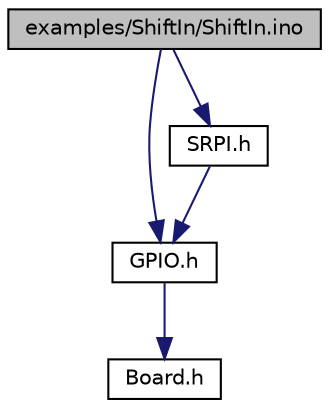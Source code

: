 digraph "examples/ShiftIn/ShiftIn.ino"
{
  edge [fontname="Helvetica",fontsize="10",labelfontname="Helvetica",labelfontsize="10"];
  node [fontname="Helvetica",fontsize="10",shape=record];
  Node1 [label="examples/ShiftIn/ShiftIn.ino",height=0.2,width=0.4,color="black", fillcolor="grey75", style="filled", fontcolor="black"];
  Node1 -> Node2 [color="midnightblue",fontsize="10",style="solid",fontname="Helvetica"];
  Node2 [label="GPIO.h",height=0.2,width=0.4,color="black", fillcolor="white", style="filled",URL="$dc/dbe/GPIO_8h.html"];
  Node2 -> Node3 [color="midnightblue",fontsize="10",style="solid",fontname="Helvetica"];
  Node3 [label="Board.h",height=0.2,width=0.4,color="black", fillcolor="white", style="filled",URL="$dd/dd3/Board_8h.html"];
  Node1 -> Node4 [color="midnightblue",fontsize="10",style="solid",fontname="Helvetica"];
  Node4 [label="SRPI.h",height=0.2,width=0.4,color="black", fillcolor="white", style="filled",URL="$d4/d2e/SRPI_8h.html"];
  Node4 -> Node2 [color="midnightblue",fontsize="10",style="solid",fontname="Helvetica"];
}
